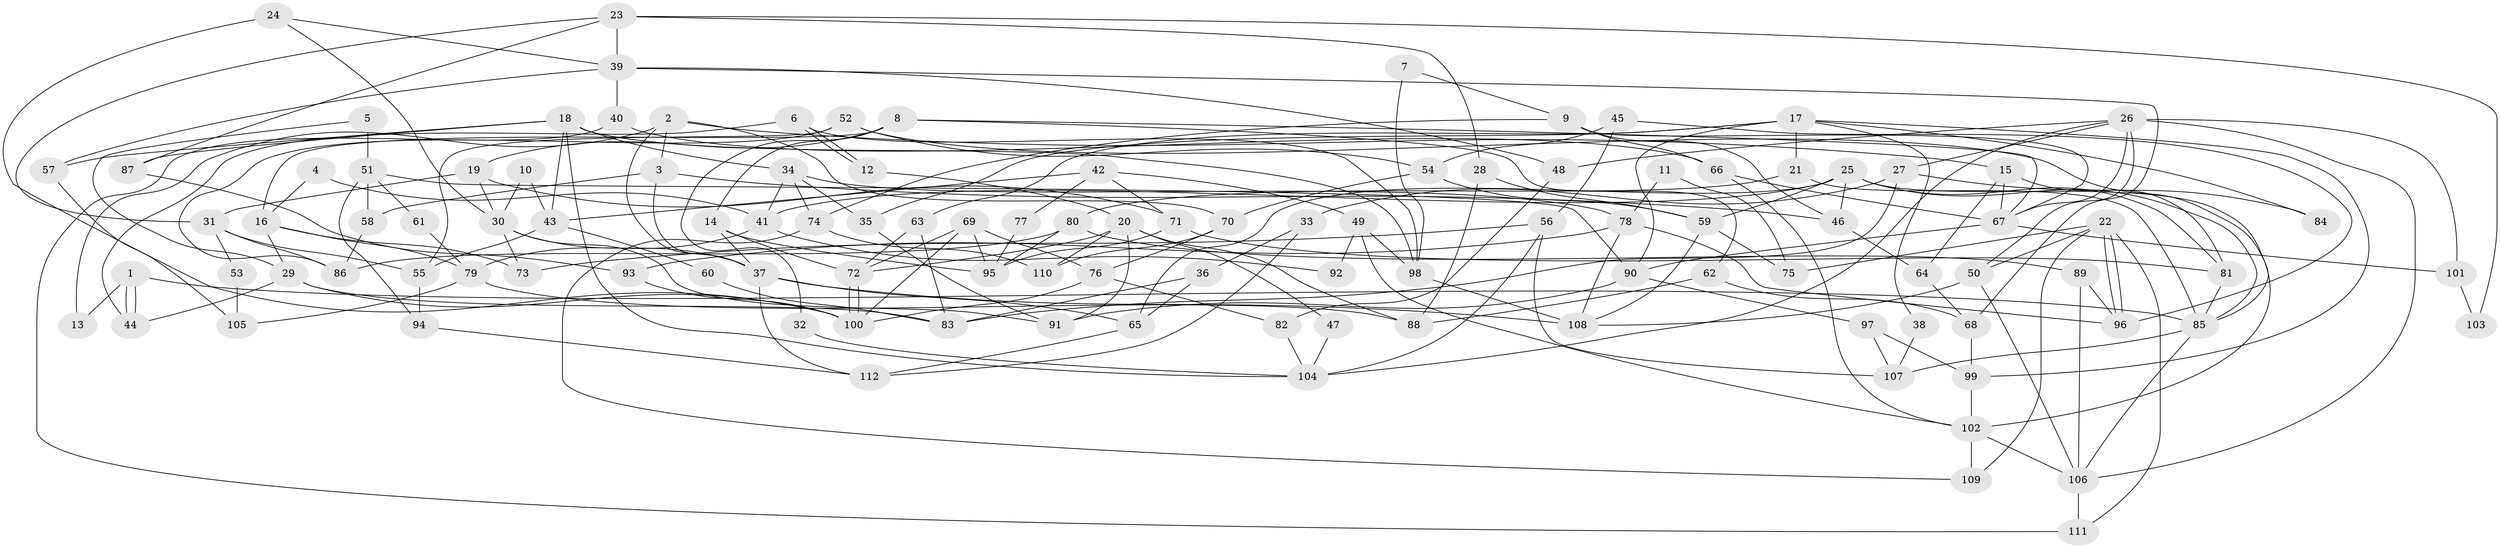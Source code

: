 // coarse degree distribution, {4: 0.30303030303030304, 2: 0.09090909090909091, 1: 0.06060606060606061, 3: 0.12121212121212122, 7: 0.06060606060606061, 6: 0.12121212121212122, 11: 0.030303030303030304, 5: 0.09090909090909091, 10: 0.06060606060606061, 8: 0.030303030303030304, 12: 0.030303030303030304}
// Generated by graph-tools (version 1.1) at 2025/54/03/04/25 21:54:03]
// undirected, 112 vertices, 224 edges
graph export_dot {
graph [start="1"]
  node [color=gray90,style=filled];
  1;
  2;
  3;
  4;
  5;
  6;
  7;
  8;
  9;
  10;
  11;
  12;
  13;
  14;
  15;
  16;
  17;
  18;
  19;
  20;
  21;
  22;
  23;
  24;
  25;
  26;
  27;
  28;
  29;
  30;
  31;
  32;
  33;
  34;
  35;
  36;
  37;
  38;
  39;
  40;
  41;
  42;
  43;
  44;
  45;
  46;
  47;
  48;
  49;
  50;
  51;
  52;
  53;
  54;
  55;
  56;
  57;
  58;
  59;
  60;
  61;
  62;
  63;
  64;
  65;
  66;
  67;
  68;
  69;
  70;
  71;
  72;
  73;
  74;
  75;
  76;
  77;
  78;
  79;
  80;
  81;
  82;
  83;
  84;
  85;
  86;
  87;
  88;
  89;
  90;
  91;
  92;
  93;
  94;
  95;
  96;
  97;
  98;
  99;
  100;
  101;
  102;
  103;
  104;
  105;
  106;
  107;
  108;
  109;
  110;
  111;
  112;
  1 -- 44;
  1 -- 44;
  1 -- 85;
  1 -- 13;
  2 -- 70;
  2 -- 3;
  2 -- 13;
  2 -- 15;
  2 -- 37;
  3 -- 46;
  3 -- 37;
  3 -- 58;
  4 -- 16;
  4 -- 41;
  5 -- 51;
  5 -- 29;
  6 -- 44;
  6 -- 12;
  6 -- 12;
  6 -- 98;
  7 -- 9;
  7 -- 98;
  8 -- 14;
  8 -- 19;
  8 -- 16;
  8 -- 32;
  8 -- 62;
  8 -- 67;
  9 -- 74;
  9 -- 67;
  9 -- 46;
  9 -- 66;
  10 -- 30;
  10 -- 43;
  11 -- 78;
  11 -- 75;
  12 -- 20;
  14 -- 72;
  14 -- 37;
  14 -- 95;
  15 -- 67;
  15 -- 64;
  15 -- 81;
  16 -- 29;
  16 -- 73;
  16 -- 79;
  17 -- 35;
  17 -- 99;
  17 -- 21;
  17 -- 38;
  17 -- 63;
  17 -- 84;
  17 -- 90;
  18 -- 104;
  18 -- 98;
  18 -- 34;
  18 -- 43;
  18 -- 57;
  18 -- 87;
  19 -- 31;
  19 -- 71;
  19 -- 30;
  20 -- 110;
  20 -- 91;
  20 -- 47;
  20 -- 72;
  20 -- 88;
  21 -- 85;
  21 -- 80;
  22 -- 96;
  22 -- 96;
  22 -- 50;
  22 -- 75;
  22 -- 109;
  22 -- 111;
  23 -- 31;
  23 -- 87;
  23 -- 28;
  23 -- 39;
  23 -- 103;
  24 -- 30;
  24 -- 39;
  24 -- 100;
  25 -- 46;
  25 -- 81;
  25 -- 41;
  25 -- 59;
  25 -- 65;
  25 -- 85;
  25 -- 102;
  26 -- 50;
  26 -- 67;
  26 -- 27;
  26 -- 48;
  26 -- 101;
  26 -- 104;
  26 -- 106;
  27 -- 33;
  27 -- 83;
  27 -- 84;
  28 -- 88;
  28 -- 59;
  29 -- 100;
  29 -- 83;
  29 -- 44;
  30 -- 37;
  30 -- 73;
  30 -- 91;
  31 -- 86;
  31 -- 55;
  31 -- 53;
  32 -- 104;
  33 -- 112;
  33 -- 36;
  34 -- 78;
  34 -- 35;
  34 -- 41;
  34 -- 74;
  35 -- 91;
  36 -- 65;
  36 -- 83;
  37 -- 65;
  37 -- 108;
  37 -- 112;
  38 -- 107;
  39 -- 48;
  39 -- 40;
  39 -- 57;
  39 -- 68;
  40 -- 66;
  40 -- 111;
  41 -- 79;
  41 -- 92;
  42 -- 49;
  42 -- 71;
  42 -- 43;
  42 -- 77;
  43 -- 55;
  43 -- 60;
  45 -- 96;
  45 -- 56;
  45 -- 54;
  46 -- 64;
  47 -- 104;
  48 -- 82;
  49 -- 102;
  49 -- 98;
  49 -- 92;
  50 -- 108;
  50 -- 106;
  51 -- 58;
  51 -- 90;
  51 -- 61;
  51 -- 94;
  52 -- 85;
  52 -- 54;
  52 -- 55;
  52 -- 86;
  53 -- 105;
  54 -- 59;
  54 -- 70;
  55 -- 94;
  56 -- 107;
  56 -- 73;
  56 -- 104;
  57 -- 105;
  58 -- 86;
  59 -- 75;
  59 -- 108;
  60 -- 83;
  61 -- 79;
  62 -- 88;
  62 -- 68;
  63 -- 72;
  63 -- 83;
  64 -- 68;
  65 -- 112;
  66 -- 102;
  66 -- 67;
  67 -- 90;
  67 -- 101;
  68 -- 99;
  69 -- 72;
  69 -- 100;
  69 -- 76;
  69 -- 95;
  70 -- 76;
  70 -- 110;
  71 -- 95;
  71 -- 81;
  72 -- 100;
  72 -- 100;
  74 -- 109;
  74 -- 110;
  76 -- 100;
  76 -- 82;
  77 -- 95;
  78 -- 96;
  78 -- 108;
  78 -- 93;
  79 -- 88;
  79 -- 105;
  80 -- 95;
  80 -- 86;
  80 -- 89;
  81 -- 85;
  82 -- 104;
  85 -- 106;
  85 -- 107;
  87 -- 93;
  89 -- 106;
  89 -- 96;
  90 -- 91;
  90 -- 97;
  93 -- 100;
  94 -- 112;
  97 -- 99;
  97 -- 107;
  98 -- 108;
  99 -- 102;
  101 -- 103;
  102 -- 106;
  102 -- 109;
  106 -- 111;
}
